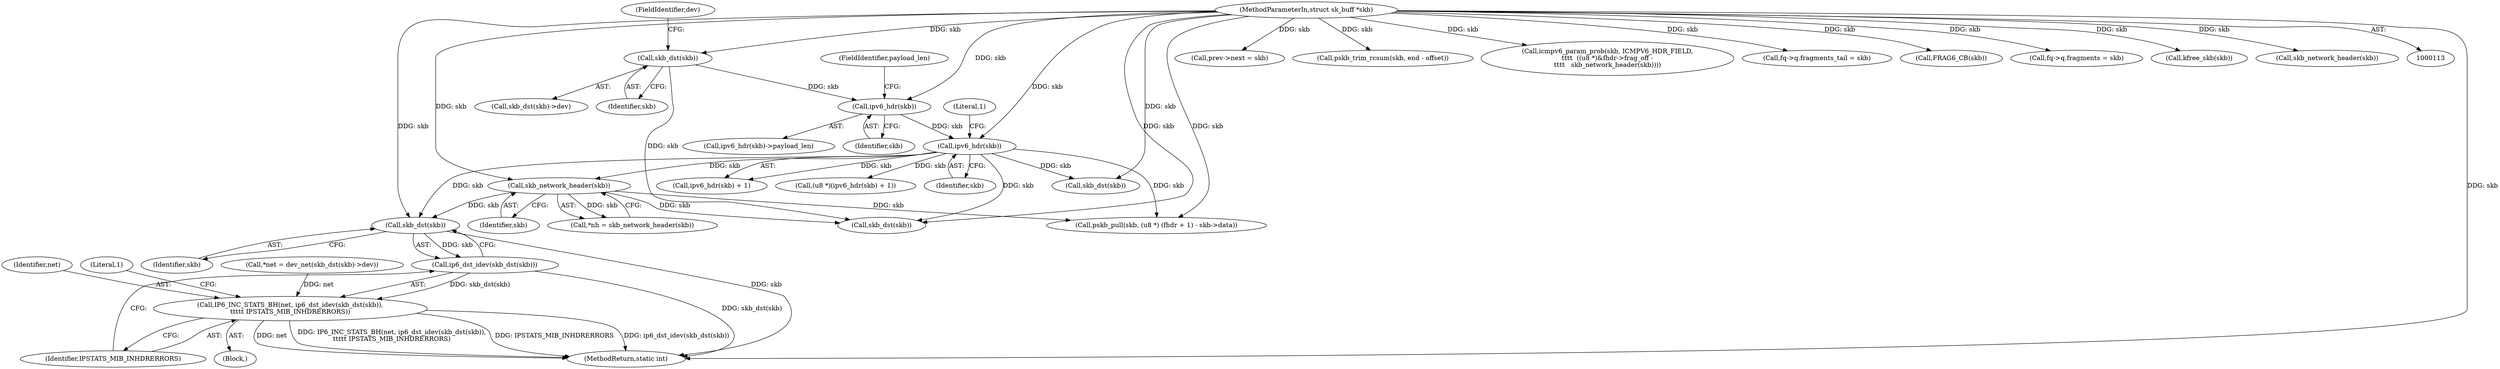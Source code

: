 digraph "0_linux_70789d7052239992824628db8133de08dc78e593_0@pointer" {
"1000287" [label="(Call,skb_dst(skb))"];
"1000209" [label="(Call,skb_network_header(skb))"];
"1000168" [label="(Call,ipv6_hdr(skb))"];
"1000156" [label="(Call,ipv6_hdr(skb))"];
"1000129" [label="(Call,skb_dst(skb))"];
"1000115" [label="(MethodParameterIn,struct sk_buff *skb)"];
"1000286" [label="(Call,ip6_dst_idev(skb_dst(skb)))"];
"1000284" [label="(Call,IP6_INC_STATS_BH(net, ip6_dst_idev(skb_dst(skb)),\n\t\t\t\t\t IPSTATS_MIB_INHDRERRORS))"];
"1000167" [label="(Call,ipv6_hdr(skb) + 1)"];
"1000597" [label="(MethodReturn,static int)"];
"1000287" [label="(Call,skb_dst(skb))"];
"1000131" [label="(FieldIdentifier,dev)"];
"1000589" [label="(Call,skb_dst(skb))"];
"1000289" [label="(Identifier,IPSTATS_MIB_INHDRERRORS)"];
"1000155" [label="(Call,ipv6_hdr(skb)->payload_len)"];
"1000285" [label="(Identifier,net)"];
"1000286" [label="(Call,ip6_dst_idev(skb_dst(skb)))"];
"1000209" [label="(Call,skb_network_header(skb))"];
"1000181" [label="(Call,skb_dst(skb))"];
"1000447" [label="(Call,prev->next = skb)"];
"1000325" [label="(Call,pskb_pull(skb, (u8 *) (fhdr + 1) - skb->data))"];
"1000284" [label="(Call,IP6_INC_STATS_BH(net, ip6_dst_idev(skb_dst(skb)),\n\t\t\t\t\t IPSTATS_MIB_INHDRERRORS))"];
"1000129" [label="(Call,skb_dst(skb))"];
"1000165" [label="(Call,(u8 *)(ipv6_hdr(skb) + 1))"];
"1000115" [label="(MethodParameterIn,struct sk_buff *skb)"];
"1000338" [label="(Call,pskb_trim_rcsum(skb, end - offset))"];
"1000210" [label="(Identifier,skb)"];
"1000184" [label="(Call,icmpv6_param_prob(skb, ICMPV6_HDR_FIELD,\n\t\t\t\t  ((u8 *)&fhdr->frag_off -\n\t\t\t\t   skb_network_header(skb))))"];
"1000156" [label="(Call,ipv6_hdr(skb))"];
"1000130" [label="(Identifier,skb)"];
"1000157" [label="(Identifier,skb)"];
"1000283" [label="(Block,)"];
"1000158" [label="(FieldIdentifier,payload_len)"];
"1000128" [label="(Call,skb_dst(skb)->dev)"];
"1000292" [label="(Literal,1)"];
"1000438" [label="(Call,fq->q.fragments_tail = skb)"];
"1000168" [label="(Call,ipv6_hdr(skb))"];
"1000125" [label="(Call,*net = dev_net(skb_dst(skb)->dev))"];
"1000207" [label="(Call,*nh = skb_network_header(skb))"];
"1000426" [label="(Call,FRAG6_CB(skb))"];
"1000453" [label="(Call,fq->q.fragments = skb)"];
"1000169" [label="(Identifier,skb)"];
"1000592" [label="(Call,kfree_skb(skb))"];
"1000194" [label="(Call,skb_network_header(skb))"];
"1000288" [label="(Identifier,skb)"];
"1000170" [label="(Literal,1)"];
"1000287" -> "1000286"  [label="AST: "];
"1000287" -> "1000288"  [label="CFG: "];
"1000288" -> "1000287"  [label="AST: "];
"1000286" -> "1000287"  [label="CFG: "];
"1000287" -> "1000597"  [label="DDG: skb"];
"1000287" -> "1000286"  [label="DDG: skb"];
"1000209" -> "1000287"  [label="DDG: skb"];
"1000168" -> "1000287"  [label="DDG: skb"];
"1000115" -> "1000287"  [label="DDG: skb"];
"1000209" -> "1000207"  [label="AST: "];
"1000209" -> "1000210"  [label="CFG: "];
"1000210" -> "1000209"  [label="AST: "];
"1000207" -> "1000209"  [label="CFG: "];
"1000209" -> "1000207"  [label="DDG: skb"];
"1000168" -> "1000209"  [label="DDG: skb"];
"1000115" -> "1000209"  [label="DDG: skb"];
"1000209" -> "1000325"  [label="DDG: skb"];
"1000209" -> "1000589"  [label="DDG: skb"];
"1000168" -> "1000167"  [label="AST: "];
"1000168" -> "1000169"  [label="CFG: "];
"1000169" -> "1000168"  [label="AST: "];
"1000170" -> "1000168"  [label="CFG: "];
"1000168" -> "1000165"  [label="DDG: skb"];
"1000168" -> "1000167"  [label="DDG: skb"];
"1000156" -> "1000168"  [label="DDG: skb"];
"1000115" -> "1000168"  [label="DDG: skb"];
"1000168" -> "1000181"  [label="DDG: skb"];
"1000168" -> "1000325"  [label="DDG: skb"];
"1000168" -> "1000589"  [label="DDG: skb"];
"1000156" -> "1000155"  [label="AST: "];
"1000156" -> "1000157"  [label="CFG: "];
"1000157" -> "1000156"  [label="AST: "];
"1000158" -> "1000156"  [label="CFG: "];
"1000129" -> "1000156"  [label="DDG: skb"];
"1000115" -> "1000156"  [label="DDG: skb"];
"1000129" -> "1000128"  [label="AST: "];
"1000129" -> "1000130"  [label="CFG: "];
"1000130" -> "1000129"  [label="AST: "];
"1000131" -> "1000129"  [label="CFG: "];
"1000115" -> "1000129"  [label="DDG: skb"];
"1000129" -> "1000589"  [label="DDG: skb"];
"1000115" -> "1000113"  [label="AST: "];
"1000115" -> "1000597"  [label="DDG: skb"];
"1000115" -> "1000181"  [label="DDG: skb"];
"1000115" -> "1000184"  [label="DDG: skb"];
"1000115" -> "1000194"  [label="DDG: skb"];
"1000115" -> "1000325"  [label="DDG: skb"];
"1000115" -> "1000338"  [label="DDG: skb"];
"1000115" -> "1000426"  [label="DDG: skb"];
"1000115" -> "1000438"  [label="DDG: skb"];
"1000115" -> "1000447"  [label="DDG: skb"];
"1000115" -> "1000453"  [label="DDG: skb"];
"1000115" -> "1000589"  [label="DDG: skb"];
"1000115" -> "1000592"  [label="DDG: skb"];
"1000286" -> "1000284"  [label="AST: "];
"1000289" -> "1000286"  [label="CFG: "];
"1000286" -> "1000597"  [label="DDG: skb_dst(skb)"];
"1000286" -> "1000284"  [label="DDG: skb_dst(skb)"];
"1000284" -> "1000283"  [label="AST: "];
"1000284" -> "1000289"  [label="CFG: "];
"1000285" -> "1000284"  [label="AST: "];
"1000289" -> "1000284"  [label="AST: "];
"1000292" -> "1000284"  [label="CFG: "];
"1000284" -> "1000597"  [label="DDG: ip6_dst_idev(skb_dst(skb))"];
"1000284" -> "1000597"  [label="DDG: net"];
"1000284" -> "1000597"  [label="DDG: IP6_INC_STATS_BH(net, ip6_dst_idev(skb_dst(skb)),\n\t\t\t\t\t IPSTATS_MIB_INHDRERRORS)"];
"1000284" -> "1000597"  [label="DDG: IPSTATS_MIB_INHDRERRORS"];
"1000125" -> "1000284"  [label="DDG: net"];
}
